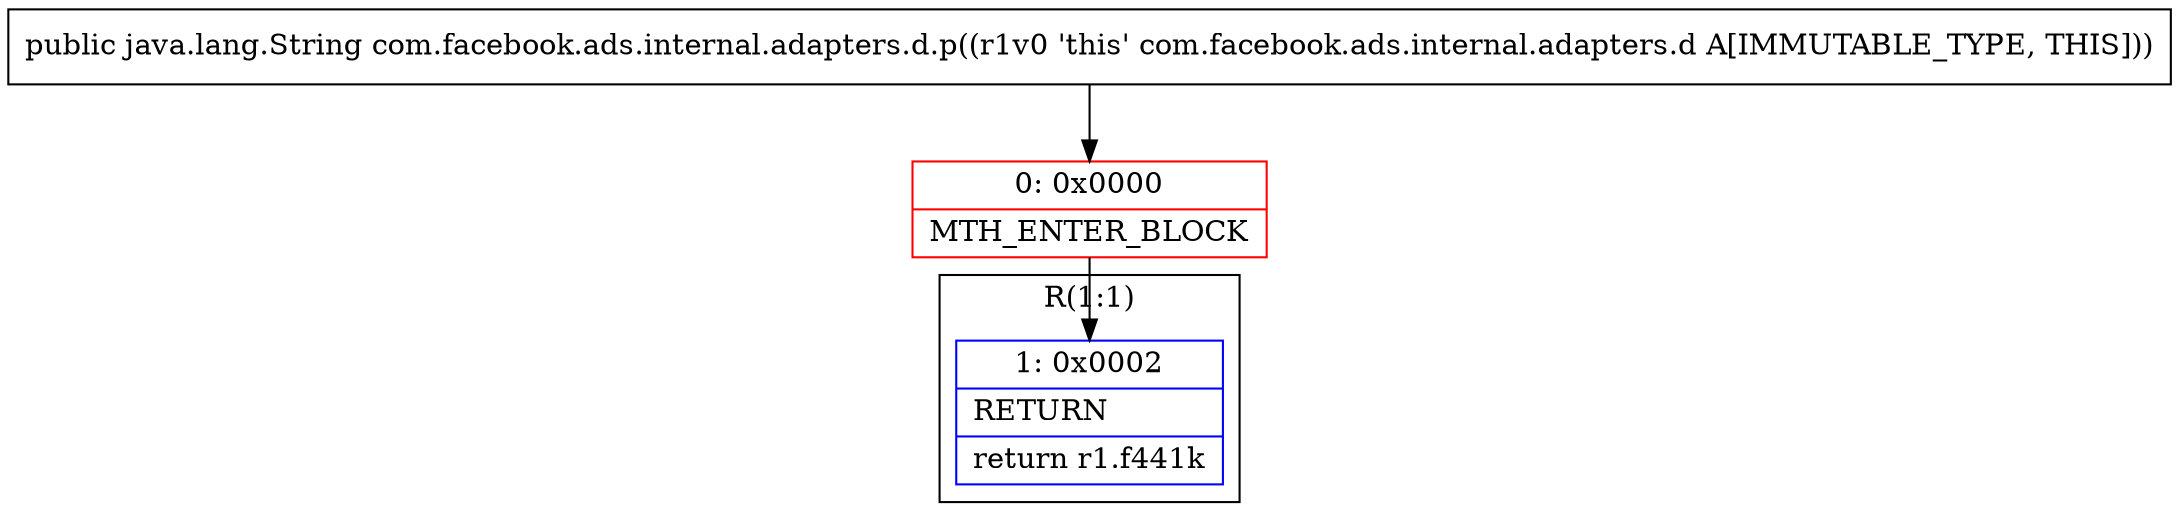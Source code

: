 digraph "CFG forcom.facebook.ads.internal.adapters.d.p()Ljava\/lang\/String;" {
subgraph cluster_Region_1692847236 {
label = "R(1:1)";
node [shape=record,color=blue];
Node_1 [shape=record,label="{1\:\ 0x0002|RETURN\l|return r1.f441k\l}"];
}
Node_0 [shape=record,color=red,label="{0\:\ 0x0000|MTH_ENTER_BLOCK\l}"];
MethodNode[shape=record,label="{public java.lang.String com.facebook.ads.internal.adapters.d.p((r1v0 'this' com.facebook.ads.internal.adapters.d A[IMMUTABLE_TYPE, THIS])) }"];
MethodNode -> Node_0;
Node_0 -> Node_1;
}

